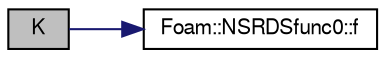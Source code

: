 digraph "K"
{
  bgcolor="transparent";
  edge [fontname="FreeSans",fontsize="10",labelfontname="FreeSans",labelfontsize="10"];
  node [fontname="FreeSans",fontsize="10",shape=record];
  rankdir="LR";
  Node109 [label="K",height=0.2,width=0.4,color="black", fillcolor="grey75", style="filled", fontcolor="black"];
  Node109 -> Node110 [color="midnightblue",fontsize="10",style="solid",fontname="FreeSans"];
  Node110 [label="Foam::NSRDSfunc0::f",height=0.2,width=0.4,color="black",URL="$a30410.html#a44a3c8c9472a1fd8054ed8f5fd36e77a",tooltip="Evaluate the function and return the result. "];
}

